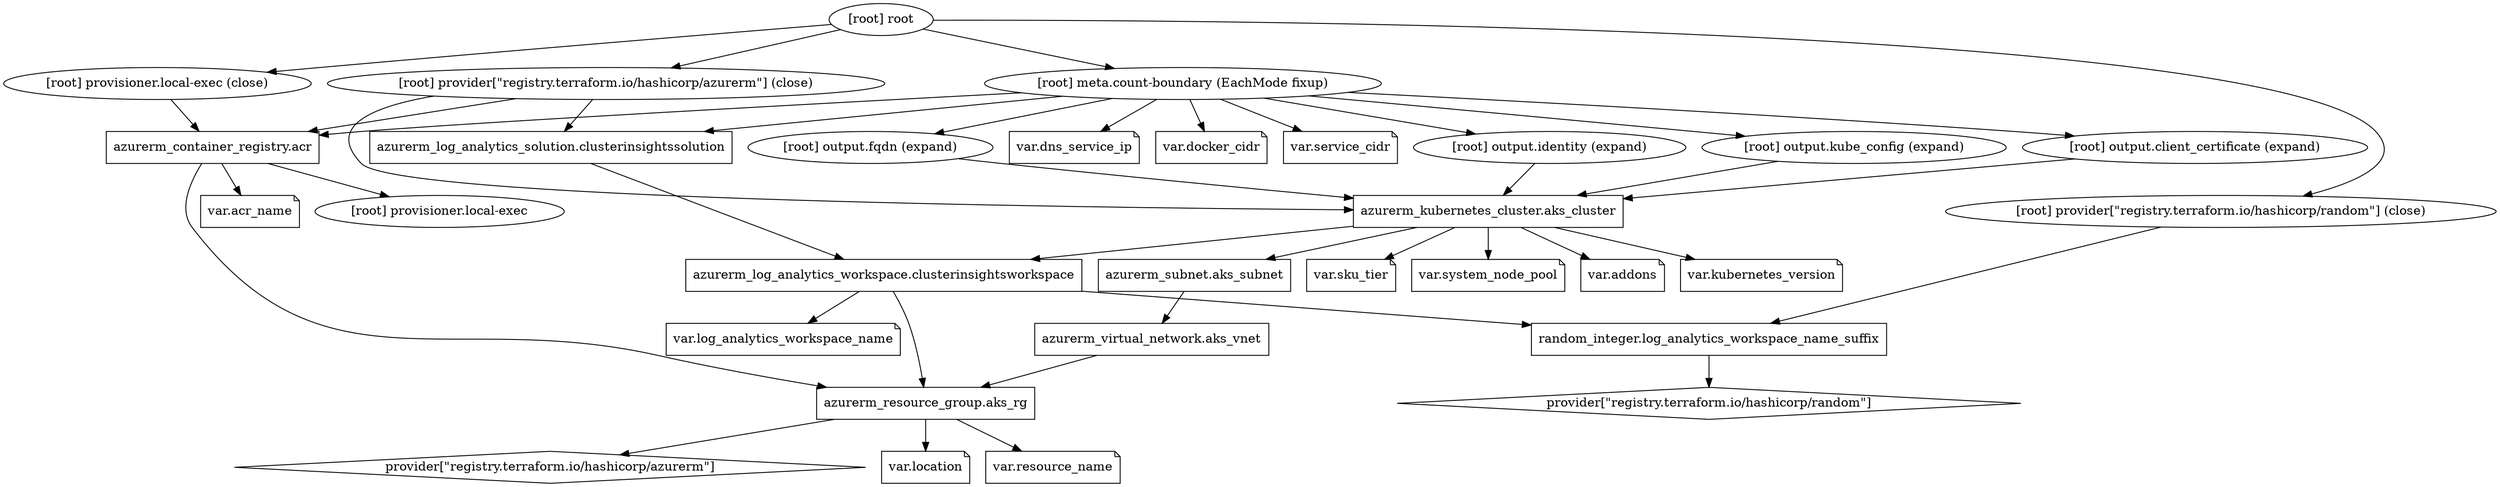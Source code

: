 digraph {
	compound = "true"
	newrank = "true"
	subgraph "root" {
		"[root] azurerm_container_registry.acr (expand)" [label = "azurerm_container_registry.acr", shape = "box"]
		"[root] azurerm_kubernetes_cluster.aks_cluster (expand)" [label = "azurerm_kubernetes_cluster.aks_cluster", shape = "box"]
		"[root] azurerm_log_analytics_solution.clusterinsightssolution (expand)" [label = "azurerm_log_analytics_solution.clusterinsightssolution", shape = "box"]
		"[root] azurerm_log_analytics_workspace.clusterinsightsworkspace (expand)" [label = "azurerm_log_analytics_workspace.clusterinsightsworkspace", shape = "box"]
		"[root] azurerm_resource_group.aks_rg (expand)" [label = "azurerm_resource_group.aks_rg", shape = "box"]
		"[root] azurerm_subnet.aks_subnet (expand)" [label = "azurerm_subnet.aks_subnet", shape = "box"]
		"[root] azurerm_virtual_network.aks_vnet (expand)" [label = "azurerm_virtual_network.aks_vnet", shape = "box"]
		"[root] provider[\"registry.terraform.io/hashicorp/azurerm\"]" [label = "provider[\"registry.terraform.io/hashicorp/azurerm\"]", shape = "diamond"]
		"[root] provider[\"registry.terraform.io/hashicorp/random\"]" [label = "provider[\"registry.terraform.io/hashicorp/random\"]", shape = "diamond"]
		"[root] random_integer.log_analytics_workspace_name_suffix (expand)" [label = "random_integer.log_analytics_workspace_name_suffix", shape = "box"]
		"[root] var.acr_name" [label = "var.acr_name", shape = "note"]
		"[root] var.addons" [label = "var.addons", shape = "note"]
		"[root] var.dns_service_ip" [label = "var.dns_service_ip", shape = "note"]
		"[root] var.docker_cidr" [label = "var.docker_cidr", shape = "note"]
		"[root] var.kubernetes_version" [label = "var.kubernetes_version", shape = "note"]
		"[root] var.location" [label = "var.location", shape = "note"]
		"[root] var.log_analytics_workspace_name" [label = "var.log_analytics_workspace_name", shape = "note"]
		"[root] var.resource_name" [label = "var.resource_name", shape = "note"]
		"[root] var.service_cidr" [label = "var.service_cidr", shape = "note"]
		"[root] var.sku_tier" [label = "var.sku_tier", shape = "note"]
		"[root] var.system_node_pool" [label = "var.system_node_pool", shape = "note"]
		"[root] azurerm_container_registry.acr (expand)" -> "[root] azurerm_resource_group.aks_rg (expand)"
		"[root] azurerm_container_registry.acr (expand)" -> "[root] provisioner.local-exec"
		"[root] azurerm_container_registry.acr (expand)" -> "[root] var.acr_name"
		"[root] azurerm_kubernetes_cluster.aks_cluster (expand)" -> "[root] azurerm_log_analytics_workspace.clusterinsightsworkspace (expand)"
		"[root] azurerm_kubernetes_cluster.aks_cluster (expand)" -> "[root] azurerm_subnet.aks_subnet (expand)"
		"[root] azurerm_kubernetes_cluster.aks_cluster (expand)" -> "[root] var.addons"
		"[root] azurerm_kubernetes_cluster.aks_cluster (expand)" -> "[root] var.kubernetes_version"
		"[root] azurerm_kubernetes_cluster.aks_cluster (expand)" -> "[root] var.sku_tier"
		"[root] azurerm_kubernetes_cluster.aks_cluster (expand)" -> "[root] var.system_node_pool"
		"[root] azurerm_log_analytics_solution.clusterinsightssolution (expand)" -> "[root] azurerm_log_analytics_workspace.clusterinsightsworkspace (expand)"
		"[root] azurerm_log_analytics_workspace.clusterinsightsworkspace (expand)" -> "[root] azurerm_resource_group.aks_rg (expand)"
		"[root] azurerm_log_analytics_workspace.clusterinsightsworkspace (expand)" -> "[root] random_integer.log_analytics_workspace_name_suffix (expand)"
		"[root] azurerm_log_analytics_workspace.clusterinsightsworkspace (expand)" -> "[root] var.log_analytics_workspace_name"
		"[root] azurerm_resource_group.aks_rg (expand)" -> "[root] provider[\"registry.terraform.io/hashicorp/azurerm\"]"
		"[root] azurerm_resource_group.aks_rg (expand)" -> "[root] var.location"
		"[root] azurerm_resource_group.aks_rg (expand)" -> "[root] var.resource_name"
		"[root] azurerm_subnet.aks_subnet (expand)" -> "[root] azurerm_virtual_network.aks_vnet (expand)"
		"[root] azurerm_virtual_network.aks_vnet (expand)" -> "[root] azurerm_resource_group.aks_rg (expand)"
		"[root] meta.count-boundary (EachMode fixup)" -> "[root] azurerm_container_registry.acr (expand)"
		"[root] meta.count-boundary (EachMode fixup)" -> "[root] azurerm_log_analytics_solution.clusterinsightssolution (expand)"
		"[root] meta.count-boundary (EachMode fixup)" -> "[root] output.client_certificate (expand)"
		"[root] meta.count-boundary (EachMode fixup)" -> "[root] output.fqdn (expand)"
		"[root] meta.count-boundary (EachMode fixup)" -> "[root] output.identity (expand)"
		"[root] meta.count-boundary (EachMode fixup)" -> "[root] output.kube_config (expand)"
		"[root] meta.count-boundary (EachMode fixup)" -> "[root] var.dns_service_ip"
		"[root] meta.count-boundary (EachMode fixup)" -> "[root] var.docker_cidr"
		"[root] meta.count-boundary (EachMode fixup)" -> "[root] var.service_cidr"
		"[root] output.client_certificate (expand)" -> "[root] azurerm_kubernetes_cluster.aks_cluster (expand)"
		"[root] output.fqdn (expand)" -> "[root] azurerm_kubernetes_cluster.aks_cluster (expand)"
		"[root] output.identity (expand)" -> "[root] azurerm_kubernetes_cluster.aks_cluster (expand)"
		"[root] output.kube_config (expand)" -> "[root] azurerm_kubernetes_cluster.aks_cluster (expand)"
		"[root] provider[\"registry.terraform.io/hashicorp/azurerm\"] (close)" -> "[root] azurerm_container_registry.acr (expand)"
		"[root] provider[\"registry.terraform.io/hashicorp/azurerm\"] (close)" -> "[root] azurerm_kubernetes_cluster.aks_cluster (expand)"
		"[root] provider[\"registry.terraform.io/hashicorp/azurerm\"] (close)" -> "[root] azurerm_log_analytics_solution.clusterinsightssolution (expand)"
		"[root] provider[\"registry.terraform.io/hashicorp/random\"] (close)" -> "[root] random_integer.log_analytics_workspace_name_suffix (expand)"
		"[root] provisioner.local-exec (close)" -> "[root] azurerm_container_registry.acr (expand)"
		"[root] random_integer.log_analytics_workspace_name_suffix (expand)" -> "[root] provider[\"registry.terraform.io/hashicorp/random\"]"
		"[root] root" -> "[root] meta.count-boundary (EachMode fixup)"
		"[root] root" -> "[root] provider[\"registry.terraform.io/hashicorp/azurerm\"] (close)"
		"[root] root" -> "[root] provider[\"registry.terraform.io/hashicorp/random\"] (close)"
		"[root] root" -> "[root] provisioner.local-exec (close)"
	}
}

